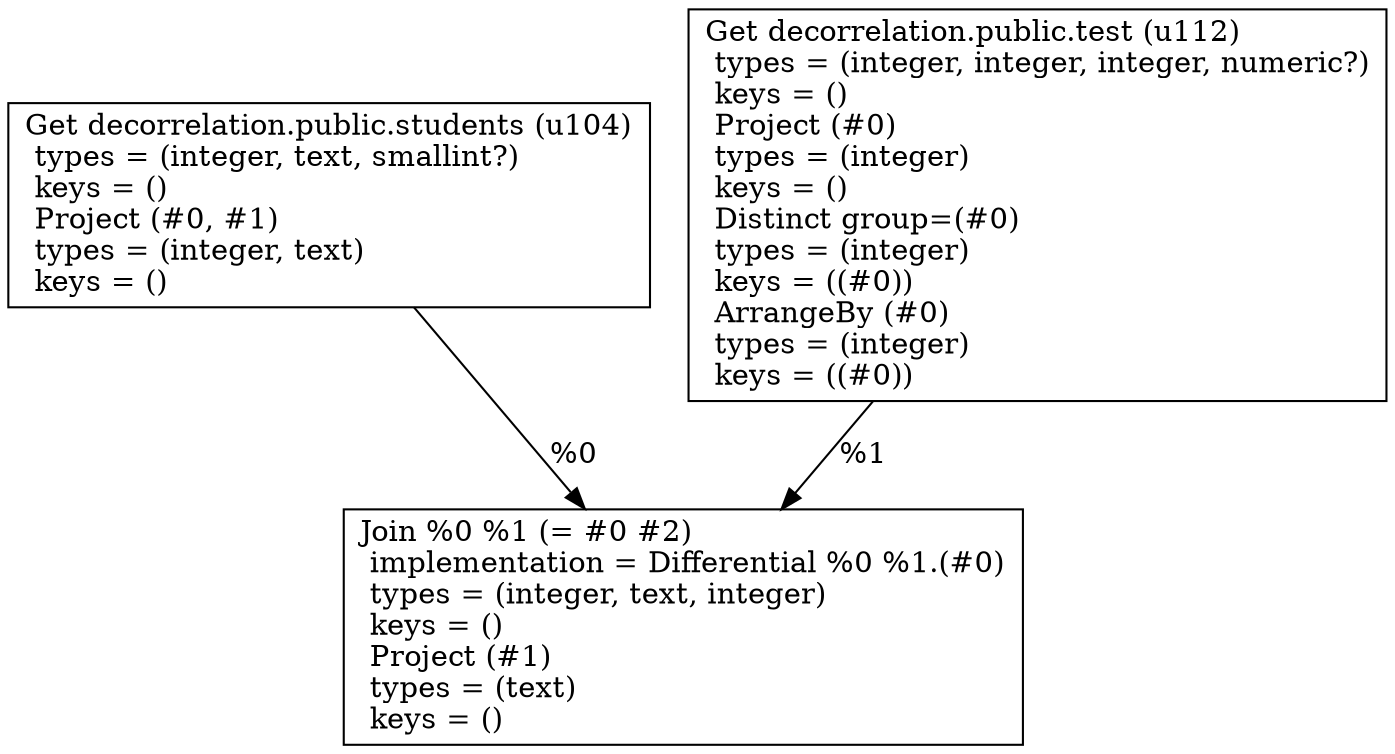 digraph G {
    node0 [shape = record, label=" Get decorrelation.public.students (u104)\l  types = (integer, text, smallint?)\l  keys = ()\l Project (#0, #1)\l  types = (integer, text)\l  keys = ()\l"]
    node1 [shape = record, label=" Get decorrelation.public.test (u112)\l  types = (integer, integer, integer, numeric?)\l  keys = ()\l Project (#0)\l  types = (integer)\l  keys = ()\l Distinct group=(#0)\l  types = (integer)\l  keys = ((#0))\l ArrangeBy (#0)\l  types = (integer)\l  keys = ((#0))\l"]
    node2 [shape = record, label=" Join %0 %1 (= #0 #2)\l  implementation = Differential %0 %1.(#0)\l  types = (integer, text, integer)\l  keys = ()\l Project (#1)\l  types = (text)\l  keys = ()\l"]
    node1 -> node2 [label = "%1\l"]
    node0 -> node2 [label = "%0\l"]
}
